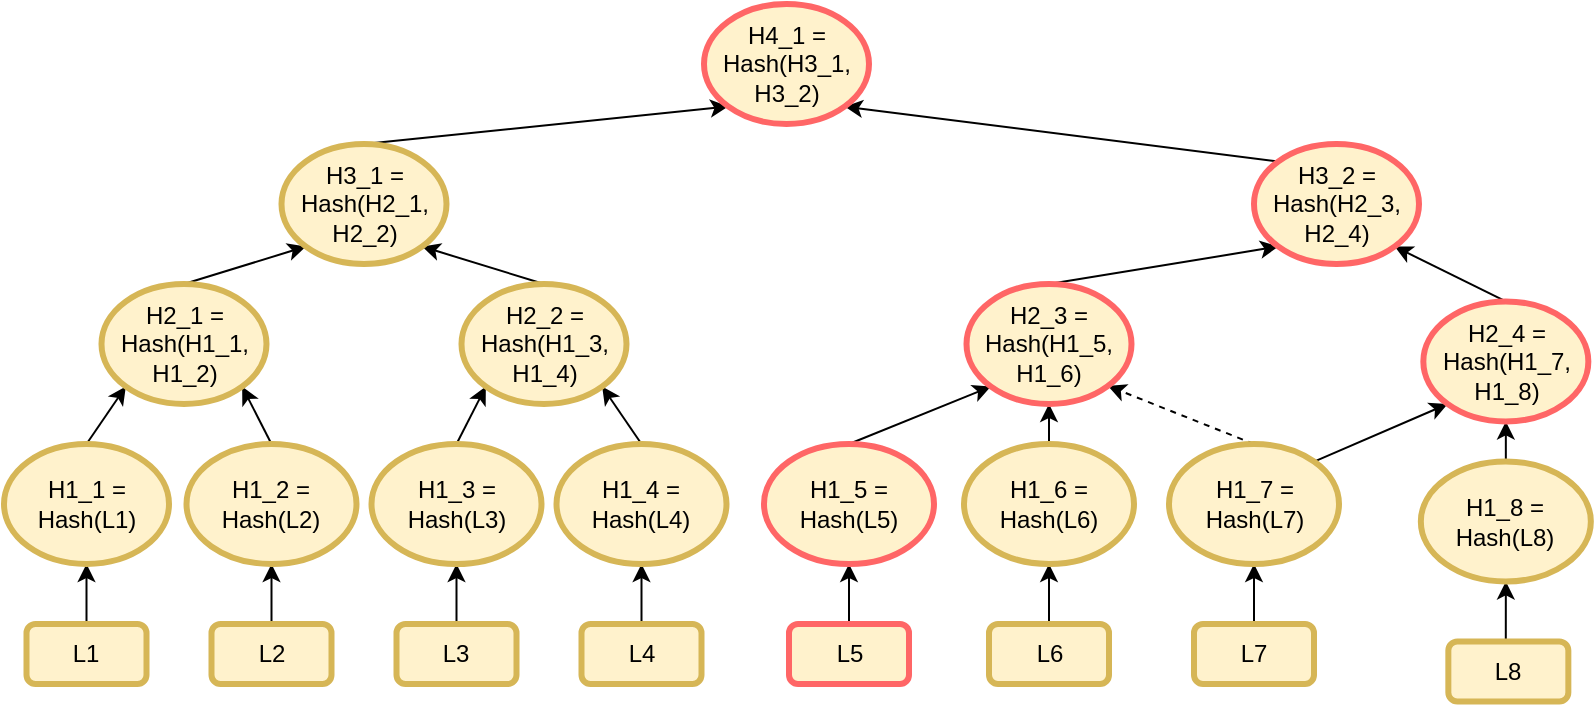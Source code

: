 <mxfile version="15.1.4" type="github" pages="3">
  <diagram id="k1nF03zysGhd_CwNFc21" name="Create">
    <mxGraphModel dx="946" dy="645" grid="1" gridSize="10" guides="1" tooltips="1" connect="1" arrows="1" fold="1" page="1" pageScale="1" pageWidth="827" pageHeight="1169" math="0" shadow="0">
      <root>
        <mxCell id="0" />
        <mxCell id="1" parent="0" />
        <mxCell id="WyS34W7af3J4gwOdOwOQ-30" style="edgeStyle=orthogonalEdgeStyle;rounded=0;orthogonalLoop=1;jettySize=auto;html=1;exitX=0.5;exitY=0;exitDx=0;exitDy=0;entryX=0.5;entryY=1;entryDx=0;entryDy=0;" parent="1" source="WyS34W7af3J4gwOdOwOQ-3" target="WyS34W7af3J4gwOdOwOQ-20" edge="1">
          <mxGeometry relative="1" as="geometry" />
        </mxCell>
        <mxCell id="WyS34W7af3J4gwOdOwOQ-3" value="L1" style="rounded=1;whiteSpace=wrap;html=1;fillColor=#fff2cc;strokeColor=#d6b656;strokeWidth=3;" parent="1" vertex="1">
          <mxGeometry x="28.25" y="370" width="60" height="30" as="geometry" />
        </mxCell>
        <mxCell id="WyS34W7af3J4gwOdOwOQ-31" style="edgeStyle=orthogonalEdgeStyle;rounded=0;orthogonalLoop=1;jettySize=auto;html=1;exitX=0.5;exitY=0;exitDx=0;exitDy=0;entryX=0.5;entryY=1;entryDx=0;entryDy=0;" parent="1" source="WyS34W7af3J4gwOdOwOQ-4" target="WyS34W7af3J4gwOdOwOQ-21" edge="1">
          <mxGeometry relative="1" as="geometry" />
        </mxCell>
        <mxCell id="WyS34W7af3J4gwOdOwOQ-4" value="L2" style="rounded=1;whiteSpace=wrap;html=1;fillColor=#fff2cc;strokeColor=#d6b656;strokeWidth=3;" parent="1" vertex="1">
          <mxGeometry x="120.75" y="370" width="60" height="30" as="geometry" />
        </mxCell>
        <mxCell id="WyS34W7af3J4gwOdOwOQ-32" style="edgeStyle=orthogonalEdgeStyle;rounded=0;orthogonalLoop=1;jettySize=auto;html=1;exitX=0.5;exitY=0;exitDx=0;exitDy=0;entryX=0.5;entryY=1;entryDx=0;entryDy=0;" parent="1" source="WyS34W7af3J4gwOdOwOQ-5" target="WyS34W7af3J4gwOdOwOQ-22" edge="1">
          <mxGeometry relative="1" as="geometry" />
        </mxCell>
        <mxCell id="WyS34W7af3J4gwOdOwOQ-5" value="L3" style="rounded=1;whiteSpace=wrap;html=1;fillColor=#fff2cc;strokeColor=#d6b656;strokeWidth=3;" parent="1" vertex="1">
          <mxGeometry x="213.25" y="370" width="60" height="30" as="geometry" />
        </mxCell>
        <mxCell id="WyS34W7af3J4gwOdOwOQ-33" style="edgeStyle=orthogonalEdgeStyle;rounded=0;orthogonalLoop=1;jettySize=auto;html=1;exitX=0.5;exitY=0;exitDx=0;exitDy=0;entryX=0.5;entryY=1;entryDx=0;entryDy=0;" parent="1" source="WyS34W7af3J4gwOdOwOQ-6" target="WyS34W7af3J4gwOdOwOQ-23" edge="1">
          <mxGeometry relative="1" as="geometry" />
        </mxCell>
        <mxCell id="WyS34W7af3J4gwOdOwOQ-6" value="L4" style="rounded=1;whiteSpace=wrap;html=1;fillColor=#fff2cc;strokeColor=#d6b656;strokeWidth=3;" parent="1" vertex="1">
          <mxGeometry x="305.75" y="370" width="60" height="30" as="geometry" />
        </mxCell>
        <mxCell id="WyS34W7af3J4gwOdOwOQ-34" style="edgeStyle=orthogonalEdgeStyle;rounded=0;orthogonalLoop=1;jettySize=auto;html=1;exitX=0.5;exitY=0;exitDx=0;exitDy=0;entryX=0.5;entryY=1;entryDx=0;entryDy=0;" parent="1" source="WyS34W7af3J4gwOdOwOQ-7" target="WyS34W7af3J4gwOdOwOQ-24" edge="1">
          <mxGeometry relative="1" as="geometry" />
        </mxCell>
        <mxCell id="WyS34W7af3J4gwOdOwOQ-7" value="L5" style="rounded=1;whiteSpace=wrap;html=1;fillColor=#fff2cc;strokeWidth=3;strokeColor=#FF6666;" parent="1" vertex="1">
          <mxGeometry x="409.5" y="370" width="60" height="30" as="geometry" />
        </mxCell>
        <mxCell id="WyS34W7af3J4gwOdOwOQ-35" style="edgeStyle=orthogonalEdgeStyle;rounded=0;orthogonalLoop=1;jettySize=auto;html=1;exitX=0.5;exitY=0;exitDx=0;exitDy=0;entryX=0.5;entryY=1;entryDx=0;entryDy=0;" parent="1" source="WyS34W7af3J4gwOdOwOQ-8" target="WyS34W7af3J4gwOdOwOQ-25" edge="1">
          <mxGeometry relative="1" as="geometry" />
        </mxCell>
        <mxCell id="WyS34W7af3J4gwOdOwOQ-8" value="L6" style="rounded=1;whiteSpace=wrap;html=1;fillColor=#fff2cc;strokeColor=#d6b656;strokeWidth=3;" parent="1" vertex="1">
          <mxGeometry x="509.5" y="370" width="60" height="30" as="geometry" />
        </mxCell>
        <mxCell id="WyS34W7af3J4gwOdOwOQ-36" style="edgeStyle=orthogonalEdgeStyle;rounded=0;orthogonalLoop=1;jettySize=auto;html=1;exitX=0.5;exitY=0;exitDx=0;exitDy=0;entryX=0.5;entryY=1;entryDx=0;entryDy=0;" parent="1" source="WyS34W7af3J4gwOdOwOQ-9" target="WyS34W7af3J4gwOdOwOQ-26" edge="1">
          <mxGeometry relative="1" as="geometry" />
        </mxCell>
        <mxCell id="WyS34W7af3J4gwOdOwOQ-9" value="L7" style="rounded=1;whiteSpace=wrap;html=1;fillColor=#fff2cc;strokeColor=#d6b656;strokeWidth=3;" parent="1" vertex="1">
          <mxGeometry x="612" y="370" width="60" height="30" as="geometry" />
        </mxCell>
        <mxCell id="WyS34W7af3J4gwOdOwOQ-37" style="edgeStyle=orthogonalEdgeStyle;rounded=0;orthogonalLoop=1;jettySize=auto;html=1;exitX=0.5;exitY=0;exitDx=0;exitDy=0;entryX=0.5;entryY=1;entryDx=0;entryDy=0;" parent="1" source="WyS34W7af3J4gwOdOwOQ-10" target="WyS34W7af3J4gwOdOwOQ-27" edge="1">
          <mxGeometry relative="1" as="geometry" />
        </mxCell>
        <mxCell id="WyS34W7af3J4gwOdOwOQ-10" value="L8" style="rounded=1;whiteSpace=wrap;html=1;fillColor=#fff2cc;strokeColor=#d6b656;strokeWidth=3;" parent="1" vertex="1">
          <mxGeometry x="739.17" y="378.72" width="60" height="30" as="geometry" />
        </mxCell>
        <mxCell id="WyS34W7af3J4gwOdOwOQ-42" style="rounded=0;orthogonalLoop=1;jettySize=auto;html=1;exitX=0.5;exitY=0;exitDx=0;exitDy=0;entryX=0;entryY=1;entryDx=0;entryDy=0;" parent="1" source="WyS34W7af3J4gwOdOwOQ-20" target="WyS34W7af3J4gwOdOwOQ-38" edge="1">
          <mxGeometry relative="1" as="geometry" />
        </mxCell>
        <mxCell id="WyS34W7af3J4gwOdOwOQ-20" value="&lt;font style=&quot;font-size: 12px&quot;&gt;H1_1 =&lt;br&gt;Hash(L1)&lt;/font&gt;" style="ellipse;whiteSpace=wrap;html=1;strokeColor=#d6b656;strokeWidth=3;fillColor=#fff2cc;" parent="1" vertex="1">
          <mxGeometry x="17" y="280" width="82.5" height="60" as="geometry" />
        </mxCell>
        <mxCell id="WyS34W7af3J4gwOdOwOQ-43" style="edgeStyle=none;rounded=0;orthogonalLoop=1;jettySize=auto;html=1;exitX=0.5;exitY=0;exitDx=0;exitDy=0;entryX=1;entryY=1;entryDx=0;entryDy=0;" parent="1" source="WyS34W7af3J4gwOdOwOQ-21" target="WyS34W7af3J4gwOdOwOQ-38" edge="1">
          <mxGeometry relative="1" as="geometry" />
        </mxCell>
        <mxCell id="WyS34W7af3J4gwOdOwOQ-21" value="&lt;font style=&quot;font-size: 12px&quot;&gt;H1_2 =&lt;br&gt;Hash(L2)&lt;/font&gt;" style="ellipse;whiteSpace=wrap;html=1;strokeColor=#d6b656;strokeWidth=3;fillColor=#fff2cc;" parent="1" vertex="1">
          <mxGeometry x="108.25" y="280" width="85" height="60" as="geometry" />
        </mxCell>
        <mxCell id="WyS34W7af3J4gwOdOwOQ-44" style="edgeStyle=none;rounded=0;orthogonalLoop=1;jettySize=auto;html=1;exitX=0.5;exitY=0;exitDx=0;exitDy=0;entryX=0;entryY=1;entryDx=0;entryDy=0;" parent="1" source="WyS34W7af3J4gwOdOwOQ-22" target="WyS34W7af3J4gwOdOwOQ-39" edge="1">
          <mxGeometry relative="1" as="geometry" />
        </mxCell>
        <mxCell id="WyS34W7af3J4gwOdOwOQ-22" value="&lt;font style=&quot;font-size: 12px&quot;&gt;H1_3 =&lt;br&gt;Hash(L3)&lt;/font&gt;" style="ellipse;whiteSpace=wrap;html=1;strokeColor=#d6b656;strokeWidth=3;fillColor=#fff2cc;" parent="1" vertex="1">
          <mxGeometry x="200.75" y="280" width="85" height="60" as="geometry" />
        </mxCell>
        <mxCell id="WyS34W7af3J4gwOdOwOQ-45" style="edgeStyle=none;rounded=0;orthogonalLoop=1;jettySize=auto;html=1;exitX=0.5;exitY=0;exitDx=0;exitDy=0;entryX=1;entryY=1;entryDx=0;entryDy=0;" parent="1" source="WyS34W7af3J4gwOdOwOQ-23" target="WyS34W7af3J4gwOdOwOQ-39" edge="1">
          <mxGeometry relative="1" as="geometry" />
        </mxCell>
        <mxCell id="WyS34W7af3J4gwOdOwOQ-23" value="&lt;font style=&quot;font-size: 12px&quot;&gt;H1_4 =&lt;br&gt;Hash(L4)&lt;/font&gt;" style="ellipse;whiteSpace=wrap;html=1;strokeColor=#d6b656;strokeWidth=3;fillColor=#fff2cc;" parent="1" vertex="1">
          <mxGeometry x="293.25" y="280" width="85" height="60" as="geometry" />
        </mxCell>
        <mxCell id="WyS34W7af3J4gwOdOwOQ-61" style="edgeStyle=none;rounded=0;orthogonalLoop=1;jettySize=auto;html=1;exitX=0.5;exitY=0;exitDx=0;exitDy=0;entryX=0;entryY=1;entryDx=0;entryDy=0;" parent="1" source="WyS34W7af3J4gwOdOwOQ-24" target="WyS34W7af3J4gwOdOwOQ-40" edge="1">
          <mxGeometry relative="1" as="geometry" />
        </mxCell>
        <mxCell id="WyS34W7af3J4gwOdOwOQ-24" value="&lt;font style=&quot;font-size: 12px&quot;&gt;H1_5 =&lt;br&gt;Hash(L5)&lt;/font&gt;" style="ellipse;whiteSpace=wrap;html=1;strokeWidth=3;fillColor=#fff2cc;strokeColor=#FF6666;" parent="1" vertex="1">
          <mxGeometry x="397" y="280" width="85" height="60" as="geometry" />
        </mxCell>
        <mxCell id="WyS34W7af3J4gwOdOwOQ-47" style="edgeStyle=none;rounded=0;orthogonalLoop=1;jettySize=auto;html=1;exitX=0.5;exitY=0;exitDx=0;exitDy=0;entryX=0.5;entryY=1;entryDx=0;entryDy=0;" parent="1" source="WyS34W7af3J4gwOdOwOQ-25" target="WyS34W7af3J4gwOdOwOQ-40" edge="1">
          <mxGeometry relative="1" as="geometry" />
        </mxCell>
        <mxCell id="WyS34W7af3J4gwOdOwOQ-25" value="&lt;font style=&quot;font-size: 12px&quot;&gt;H1_6 =&lt;br&gt;Hash(L6)&lt;/font&gt;" style="ellipse;whiteSpace=wrap;html=1;strokeColor=#d6b656;strokeWidth=3;fillColor=#fff2cc;" parent="1" vertex="1">
          <mxGeometry x="497" y="280" width="85" height="60" as="geometry" />
        </mxCell>
        <mxCell id="WyS34W7af3J4gwOdOwOQ-48" style="edgeStyle=none;rounded=0;orthogonalLoop=1;jettySize=auto;html=1;exitX=0.5;exitY=0;exitDx=0;exitDy=0;dashed=1;" parent="1" source="WyS34W7af3J4gwOdOwOQ-26" edge="1">
          <mxGeometry relative="1" as="geometry">
            <mxPoint x="569" y="251" as="targetPoint" />
          </mxGeometry>
        </mxCell>
        <mxCell id="WyS34W7af3J4gwOdOwOQ-62" style="edgeStyle=none;rounded=0;orthogonalLoop=1;jettySize=auto;html=1;exitX=1;exitY=0;exitDx=0;exitDy=0;entryX=0;entryY=1;entryDx=0;entryDy=0;" parent="1" source="WyS34W7af3J4gwOdOwOQ-26" target="WyS34W7af3J4gwOdOwOQ-41" edge="1">
          <mxGeometry relative="1" as="geometry" />
        </mxCell>
        <mxCell id="WyS34W7af3J4gwOdOwOQ-26" value="&lt;font style=&quot;font-size: 12px&quot;&gt;H1_7 =&lt;br&gt;Hash(L7)&lt;/font&gt;" style="ellipse;whiteSpace=wrap;html=1;strokeColor=#d6b656;strokeWidth=3;fillColor=#fff2cc;" parent="1" vertex="1">
          <mxGeometry x="599.5" y="280" width="85" height="60" as="geometry" />
        </mxCell>
        <mxCell id="WyS34W7af3J4gwOdOwOQ-49" style="edgeStyle=none;rounded=0;orthogonalLoop=1;jettySize=auto;html=1;exitX=0.5;exitY=0;exitDx=0;exitDy=0;entryX=0.5;entryY=1;entryDx=0;entryDy=0;" parent="1" source="WyS34W7af3J4gwOdOwOQ-27" target="WyS34W7af3J4gwOdOwOQ-41" edge="1">
          <mxGeometry relative="1" as="geometry" />
        </mxCell>
        <mxCell id="WyS34W7af3J4gwOdOwOQ-27" value="&lt;font style=&quot;font-size: 12px&quot;&gt;H1_8 =&lt;br&gt;Hash(L8)&lt;/font&gt;" style="ellipse;whiteSpace=wrap;html=1;strokeColor=#d6b656;strokeWidth=3;fillColor=#fff2cc;" parent="1" vertex="1">
          <mxGeometry x="725.42" y="288.72" width="85" height="60" as="geometry" />
        </mxCell>
        <mxCell id="WyS34W7af3J4gwOdOwOQ-52" style="edgeStyle=none;rounded=0;orthogonalLoop=1;jettySize=auto;html=1;exitX=0.5;exitY=0;exitDx=0;exitDy=0;entryX=0;entryY=1;entryDx=0;entryDy=0;" parent="1" source="WyS34W7af3J4gwOdOwOQ-38" target="WyS34W7af3J4gwOdOwOQ-50" edge="1">
          <mxGeometry relative="1" as="geometry" />
        </mxCell>
        <mxCell id="WyS34W7af3J4gwOdOwOQ-38" value="&lt;font style=&quot;font-size: 12px&quot;&gt;H2_1 =&lt;br&gt;Hash(H1_1, H1_2)&lt;/font&gt;" style="ellipse;whiteSpace=wrap;html=1;strokeColor=#d6b656;strokeWidth=3;fillColor=#fff2cc;" parent="1" vertex="1">
          <mxGeometry x="65.75" y="200" width="82.5" height="60" as="geometry" />
        </mxCell>
        <mxCell id="WyS34W7af3J4gwOdOwOQ-53" style="edgeStyle=none;rounded=0;orthogonalLoop=1;jettySize=auto;html=1;exitX=0.5;exitY=0;exitDx=0;exitDy=0;entryX=1;entryY=1;entryDx=0;entryDy=0;" parent="1" source="WyS34W7af3J4gwOdOwOQ-39" target="WyS34W7af3J4gwOdOwOQ-50" edge="1">
          <mxGeometry relative="1" as="geometry" />
        </mxCell>
        <mxCell id="WyS34W7af3J4gwOdOwOQ-39" value="&lt;font style=&quot;font-size: 12px&quot;&gt;H2_2 =&lt;br&gt;Hash(H1_3, H1_4)&lt;/font&gt;" style="ellipse;whiteSpace=wrap;html=1;strokeColor=#d6b656;strokeWidth=3;fillColor=#fff2cc;" parent="1" vertex="1">
          <mxGeometry x="245.75" y="200" width="82.5" height="60" as="geometry" />
        </mxCell>
        <mxCell id="WyS34W7af3J4gwOdOwOQ-54" style="edgeStyle=none;rounded=0;orthogonalLoop=1;jettySize=auto;html=1;exitX=0.5;exitY=0;exitDx=0;exitDy=0;entryX=0;entryY=1;entryDx=0;entryDy=0;" parent="1" source="WyS34W7af3J4gwOdOwOQ-40" target="WyS34W7af3J4gwOdOwOQ-51" edge="1">
          <mxGeometry relative="1" as="geometry" />
        </mxCell>
        <mxCell id="WyS34W7af3J4gwOdOwOQ-40" value="&lt;font style=&quot;font-size: 12px&quot;&gt;H2_3 =&lt;br&gt;Hash(H1_5, H1_6)&lt;/font&gt;" style="ellipse;whiteSpace=wrap;html=1;strokeWidth=3;fillColor=#fff2cc;strokeColor=#FF6666;" parent="1" vertex="1">
          <mxGeometry x="498.25" y="200" width="82.5" height="60" as="geometry" />
        </mxCell>
        <mxCell id="WyS34W7af3J4gwOdOwOQ-55" style="edgeStyle=none;rounded=0;orthogonalLoop=1;jettySize=auto;html=1;exitX=0.5;exitY=0;exitDx=0;exitDy=0;entryX=1;entryY=1;entryDx=0;entryDy=0;" parent="1" source="WyS34W7af3J4gwOdOwOQ-41" target="WyS34W7af3J4gwOdOwOQ-51" edge="1">
          <mxGeometry relative="1" as="geometry">
            <mxPoint x="697" y="190" as="targetPoint" />
          </mxGeometry>
        </mxCell>
        <mxCell id="WyS34W7af3J4gwOdOwOQ-41" value="&lt;font style=&quot;font-size: 12px&quot;&gt;H2_4 =&lt;br&gt;Hash(H1_7, H1_8)&lt;/font&gt;" style="ellipse;whiteSpace=wrap;html=1;strokeWidth=3;fillColor=#fff2cc;strokeColor=#FF6666;" parent="1" vertex="1">
          <mxGeometry x="726.67" y="208.72" width="82.5" height="60" as="geometry" />
        </mxCell>
        <mxCell id="WyS34W7af3J4gwOdOwOQ-57" style="edgeStyle=none;rounded=0;orthogonalLoop=1;jettySize=auto;html=1;exitX=0.5;exitY=0;exitDx=0;exitDy=0;entryX=0;entryY=1;entryDx=0;entryDy=0;" parent="1" source="WyS34W7af3J4gwOdOwOQ-50" target="WyS34W7af3J4gwOdOwOQ-56" edge="1">
          <mxGeometry relative="1" as="geometry" />
        </mxCell>
        <mxCell id="WyS34W7af3J4gwOdOwOQ-50" value="&lt;font style=&quot;font-size: 12px&quot;&gt;H3_1 =&lt;br&gt;Hash(H2_1, H2_2)&lt;/font&gt;" style="ellipse;whiteSpace=wrap;html=1;strokeColor=#d6b656;strokeWidth=3;fillColor=#fff2cc;" parent="1" vertex="1">
          <mxGeometry x="155.75" y="130" width="82.5" height="60" as="geometry" />
        </mxCell>
        <mxCell id="WyS34W7af3J4gwOdOwOQ-58" style="edgeStyle=none;rounded=0;orthogonalLoop=1;jettySize=auto;html=1;exitX=0;exitY=0;exitDx=0;exitDy=0;entryX=1;entryY=1;entryDx=0;entryDy=0;" parent="1" source="WyS34W7af3J4gwOdOwOQ-51" target="WyS34W7af3J4gwOdOwOQ-56" edge="1">
          <mxGeometry relative="1" as="geometry" />
        </mxCell>
        <mxCell id="WyS34W7af3J4gwOdOwOQ-51" value="&lt;font style=&quot;font-size: 12px&quot;&gt;H3_2 =&lt;br&gt;Hash(H2_3, H2_4)&lt;/font&gt;" style="ellipse;whiteSpace=wrap;html=1;strokeWidth=3;fillColor=#fff2cc;strokeColor=#FF6666;" parent="1" vertex="1">
          <mxGeometry x="642" y="130" width="82.5" height="60" as="geometry" />
        </mxCell>
        <mxCell id="WyS34W7af3J4gwOdOwOQ-56" value="&lt;font style=&quot;font-size: 12px&quot;&gt;H4_1 =&lt;br&gt;Hash(H3_1, H3_2)&lt;/font&gt;" style="ellipse;whiteSpace=wrap;html=1;strokeWidth=3;fillColor=#fff2cc;strokeColor=#FF6666;" parent="1" vertex="1">
          <mxGeometry x="367" y="60" width="82.5" height="60" as="geometry" />
        </mxCell>
      </root>
    </mxGraphModel>
  </diagram>
  <diagram id="EKVOqdvxPNdU1rzFcuh7" name="Update">
    <mxGraphModel dx="946" dy="645" grid="1" gridSize="10" guides="1" tooltips="1" connect="1" arrows="1" fold="1" page="1" pageScale="1" pageWidth="827" pageHeight="1169" math="0" shadow="0">
      <root>
        <mxCell id="Wb4yIE2d1NivTpbuQsiC-0" />
        <mxCell id="Wb4yIE2d1NivTpbuQsiC-1" parent="Wb4yIE2d1NivTpbuQsiC-0" />
        <mxCell id="U0yheI_mIUvBaA4ScWsQ-0" style="edgeStyle=orthogonalEdgeStyle;rounded=0;orthogonalLoop=1;jettySize=auto;html=1;exitX=0.5;exitY=0;exitDx=0;exitDy=0;entryX=0.5;entryY=1;entryDx=0;entryDy=0;" edge="1" parent="Wb4yIE2d1NivTpbuQsiC-1" source="U0yheI_mIUvBaA4ScWsQ-1" target="U0yheI_mIUvBaA4ScWsQ-17">
          <mxGeometry relative="1" as="geometry" />
        </mxCell>
        <mxCell id="U0yheI_mIUvBaA4ScWsQ-1" value="L1" style="rounded=1;whiteSpace=wrap;html=1;fillColor=#fff2cc;strokeColor=#d6b656;strokeWidth=3;" vertex="1" parent="Wb4yIE2d1NivTpbuQsiC-1">
          <mxGeometry x="28.25" y="370" width="60" height="30" as="geometry" />
        </mxCell>
        <mxCell id="U0yheI_mIUvBaA4ScWsQ-2" style="edgeStyle=orthogonalEdgeStyle;rounded=0;orthogonalLoop=1;jettySize=auto;html=1;exitX=0.5;exitY=0;exitDx=0;exitDy=0;entryX=0.5;entryY=1;entryDx=0;entryDy=0;" edge="1" parent="Wb4yIE2d1NivTpbuQsiC-1" source="U0yheI_mIUvBaA4ScWsQ-3" target="U0yheI_mIUvBaA4ScWsQ-19">
          <mxGeometry relative="1" as="geometry" />
        </mxCell>
        <mxCell id="U0yheI_mIUvBaA4ScWsQ-3" value="L2" style="rounded=1;whiteSpace=wrap;html=1;fillColor=#fff2cc;strokeColor=#d6b656;strokeWidth=3;" vertex="1" parent="Wb4yIE2d1NivTpbuQsiC-1">
          <mxGeometry x="120.75" y="370" width="60" height="30" as="geometry" />
        </mxCell>
        <mxCell id="U0yheI_mIUvBaA4ScWsQ-4" style="edgeStyle=orthogonalEdgeStyle;rounded=0;orthogonalLoop=1;jettySize=auto;html=1;exitX=0.5;exitY=0;exitDx=0;exitDy=0;entryX=0.5;entryY=1;entryDx=0;entryDy=0;" edge="1" parent="Wb4yIE2d1NivTpbuQsiC-1" source="U0yheI_mIUvBaA4ScWsQ-5" target="U0yheI_mIUvBaA4ScWsQ-21">
          <mxGeometry relative="1" as="geometry" />
        </mxCell>
        <mxCell id="U0yheI_mIUvBaA4ScWsQ-5" value="L3" style="rounded=1;whiteSpace=wrap;html=1;fillColor=#fff2cc;strokeColor=#d6b656;strokeWidth=3;" vertex="1" parent="Wb4yIE2d1NivTpbuQsiC-1">
          <mxGeometry x="213.25" y="370" width="60" height="30" as="geometry" />
        </mxCell>
        <mxCell id="U0yheI_mIUvBaA4ScWsQ-6" style="edgeStyle=orthogonalEdgeStyle;rounded=0;orthogonalLoop=1;jettySize=auto;html=1;exitX=0.5;exitY=0;exitDx=0;exitDy=0;entryX=0.5;entryY=1;entryDx=0;entryDy=0;" edge="1" parent="Wb4yIE2d1NivTpbuQsiC-1" source="U0yheI_mIUvBaA4ScWsQ-7" target="U0yheI_mIUvBaA4ScWsQ-23">
          <mxGeometry relative="1" as="geometry" />
        </mxCell>
        <mxCell id="U0yheI_mIUvBaA4ScWsQ-7" value="L4" style="rounded=1;whiteSpace=wrap;html=1;fillColor=#fff2cc;strokeColor=#d6b656;strokeWidth=3;" vertex="1" parent="Wb4yIE2d1NivTpbuQsiC-1">
          <mxGeometry x="305.75" y="370" width="60" height="30" as="geometry" />
        </mxCell>
        <mxCell id="U0yheI_mIUvBaA4ScWsQ-8" style="edgeStyle=orthogonalEdgeStyle;rounded=0;orthogonalLoop=1;jettySize=auto;html=1;exitX=0.5;exitY=0;exitDx=0;exitDy=0;entryX=0.5;entryY=1;entryDx=0;entryDy=0;" edge="1" parent="Wb4yIE2d1NivTpbuQsiC-1" source="U0yheI_mIUvBaA4ScWsQ-9" target="U0yheI_mIUvBaA4ScWsQ-25">
          <mxGeometry relative="1" as="geometry" />
        </mxCell>
        <mxCell id="U0yheI_mIUvBaA4ScWsQ-9" value="L5" style="rounded=1;whiteSpace=wrap;html=1;fillColor=#fff2cc;strokeWidth=3;strokeColor=#FF6666;" vertex="1" parent="Wb4yIE2d1NivTpbuQsiC-1">
          <mxGeometry x="409.5" y="370" width="60" height="30" as="geometry" />
        </mxCell>
        <mxCell id="U0yheI_mIUvBaA4ScWsQ-10" style="edgeStyle=orthogonalEdgeStyle;rounded=0;orthogonalLoop=1;jettySize=auto;html=1;exitX=0.5;exitY=0;exitDx=0;exitDy=0;entryX=0.5;entryY=1;entryDx=0;entryDy=0;" edge="1" parent="Wb4yIE2d1NivTpbuQsiC-1" source="U0yheI_mIUvBaA4ScWsQ-11" target="U0yheI_mIUvBaA4ScWsQ-27">
          <mxGeometry relative="1" as="geometry" />
        </mxCell>
        <mxCell id="U0yheI_mIUvBaA4ScWsQ-11" value="L6" style="rounded=1;whiteSpace=wrap;html=1;fillColor=#fff2cc;strokeColor=#d6b656;strokeWidth=3;" vertex="1" parent="Wb4yIE2d1NivTpbuQsiC-1">
          <mxGeometry x="509.5" y="370" width="60" height="30" as="geometry" />
        </mxCell>
        <mxCell id="U0yheI_mIUvBaA4ScWsQ-12" style="edgeStyle=orthogonalEdgeStyle;rounded=0;orthogonalLoop=1;jettySize=auto;html=1;exitX=0.5;exitY=0;exitDx=0;exitDy=0;entryX=0.5;entryY=1;entryDx=0;entryDy=0;" edge="1" parent="Wb4yIE2d1NivTpbuQsiC-1" source="U0yheI_mIUvBaA4ScWsQ-13" target="U0yheI_mIUvBaA4ScWsQ-30">
          <mxGeometry relative="1" as="geometry" />
        </mxCell>
        <mxCell id="U0yheI_mIUvBaA4ScWsQ-13" value="L7" style="rounded=1;whiteSpace=wrap;html=1;fillColor=#fff2cc;strokeColor=#d6b656;strokeWidth=3;" vertex="1" parent="Wb4yIE2d1NivTpbuQsiC-1">
          <mxGeometry x="612" y="370" width="60" height="30" as="geometry" />
        </mxCell>
        <mxCell id="U0yheI_mIUvBaA4ScWsQ-14" style="edgeStyle=orthogonalEdgeStyle;rounded=0;orthogonalLoop=1;jettySize=auto;html=1;exitX=0.5;exitY=0;exitDx=0;exitDy=0;entryX=0.5;entryY=1;entryDx=0;entryDy=0;" edge="1" parent="Wb4yIE2d1NivTpbuQsiC-1" source="U0yheI_mIUvBaA4ScWsQ-15" target="U0yheI_mIUvBaA4ScWsQ-32">
          <mxGeometry relative="1" as="geometry" />
        </mxCell>
        <mxCell id="U0yheI_mIUvBaA4ScWsQ-15" value="L8" style="rounded=1;whiteSpace=wrap;html=1;fillColor=#fff2cc;strokeColor=#d6b656;strokeWidth=3;" vertex="1" parent="Wb4yIE2d1NivTpbuQsiC-1">
          <mxGeometry x="712" y="370" width="60" height="30" as="geometry" />
        </mxCell>
        <mxCell id="U0yheI_mIUvBaA4ScWsQ-16" style="rounded=0;orthogonalLoop=1;jettySize=auto;html=1;exitX=0.5;exitY=0;exitDx=0;exitDy=0;entryX=0;entryY=1;entryDx=0;entryDy=0;" edge="1" parent="Wb4yIE2d1NivTpbuQsiC-1" source="U0yheI_mIUvBaA4ScWsQ-17" target="U0yheI_mIUvBaA4ScWsQ-34">
          <mxGeometry relative="1" as="geometry" />
        </mxCell>
        <mxCell id="U0yheI_mIUvBaA4ScWsQ-17" value="&lt;font style=&quot;font-size: 12px&quot;&gt;H1_1 =&lt;br&gt;Hash(L1)&lt;/font&gt;" style="ellipse;whiteSpace=wrap;html=1;strokeColor=#d6b656;strokeWidth=3;fillColor=#fff2cc;" vertex="1" parent="Wb4yIE2d1NivTpbuQsiC-1">
          <mxGeometry x="17" y="280" width="82.5" height="60" as="geometry" />
        </mxCell>
        <mxCell id="U0yheI_mIUvBaA4ScWsQ-18" style="edgeStyle=none;rounded=0;orthogonalLoop=1;jettySize=auto;html=1;exitX=0.5;exitY=0;exitDx=0;exitDy=0;entryX=1;entryY=1;entryDx=0;entryDy=0;" edge="1" parent="Wb4yIE2d1NivTpbuQsiC-1" source="U0yheI_mIUvBaA4ScWsQ-19" target="U0yheI_mIUvBaA4ScWsQ-34">
          <mxGeometry relative="1" as="geometry" />
        </mxCell>
        <mxCell id="U0yheI_mIUvBaA4ScWsQ-19" value="&lt;font style=&quot;font-size: 12px&quot;&gt;H1_2 =&lt;br&gt;Hash(L2)&lt;/font&gt;" style="ellipse;whiteSpace=wrap;html=1;strokeColor=#d6b656;strokeWidth=3;fillColor=#fff2cc;" vertex="1" parent="Wb4yIE2d1NivTpbuQsiC-1">
          <mxGeometry x="108.25" y="280" width="85" height="60" as="geometry" />
        </mxCell>
        <mxCell id="U0yheI_mIUvBaA4ScWsQ-20" style="edgeStyle=none;rounded=0;orthogonalLoop=1;jettySize=auto;html=1;exitX=0.5;exitY=0;exitDx=0;exitDy=0;entryX=0;entryY=1;entryDx=0;entryDy=0;" edge="1" parent="Wb4yIE2d1NivTpbuQsiC-1" source="U0yheI_mIUvBaA4ScWsQ-21" target="U0yheI_mIUvBaA4ScWsQ-36">
          <mxGeometry relative="1" as="geometry" />
        </mxCell>
        <mxCell id="U0yheI_mIUvBaA4ScWsQ-21" value="&lt;font style=&quot;font-size: 12px&quot;&gt;H1_3 =&lt;br&gt;Hash(L3)&lt;/font&gt;" style="ellipse;whiteSpace=wrap;html=1;strokeColor=#d6b656;strokeWidth=3;fillColor=#fff2cc;" vertex="1" parent="Wb4yIE2d1NivTpbuQsiC-1">
          <mxGeometry x="200.75" y="280" width="85" height="60" as="geometry" />
        </mxCell>
        <mxCell id="U0yheI_mIUvBaA4ScWsQ-22" style="edgeStyle=none;rounded=0;orthogonalLoop=1;jettySize=auto;html=1;exitX=0.5;exitY=0;exitDx=0;exitDy=0;entryX=1;entryY=1;entryDx=0;entryDy=0;" edge="1" parent="Wb4yIE2d1NivTpbuQsiC-1" source="U0yheI_mIUvBaA4ScWsQ-23" target="U0yheI_mIUvBaA4ScWsQ-36">
          <mxGeometry relative="1" as="geometry" />
        </mxCell>
        <mxCell id="U0yheI_mIUvBaA4ScWsQ-23" value="&lt;font style=&quot;font-size: 12px&quot;&gt;H1_4 =&lt;br&gt;Hash(L4)&lt;/font&gt;" style="ellipse;whiteSpace=wrap;html=1;strokeColor=#d6b656;strokeWidth=3;fillColor=#fff2cc;" vertex="1" parent="Wb4yIE2d1NivTpbuQsiC-1">
          <mxGeometry x="293.25" y="280" width="85" height="60" as="geometry" />
        </mxCell>
        <mxCell id="U0yheI_mIUvBaA4ScWsQ-24" style="edgeStyle=none;rounded=0;orthogonalLoop=1;jettySize=auto;html=1;exitX=0.5;exitY=0;exitDx=0;exitDy=0;entryX=0;entryY=1;entryDx=0;entryDy=0;" edge="1" parent="Wb4yIE2d1NivTpbuQsiC-1" source="U0yheI_mIUvBaA4ScWsQ-25" target="U0yheI_mIUvBaA4ScWsQ-38">
          <mxGeometry relative="1" as="geometry" />
        </mxCell>
        <mxCell id="U0yheI_mIUvBaA4ScWsQ-25" value="&lt;font style=&quot;font-size: 12px&quot;&gt;H1_5 =&lt;br&gt;Hash(L5)&lt;/font&gt;" style="ellipse;whiteSpace=wrap;html=1;strokeWidth=3;fillColor=#fff2cc;strokeColor=#FF6666;" vertex="1" parent="Wb4yIE2d1NivTpbuQsiC-1">
          <mxGeometry x="397" y="280" width="85" height="60" as="geometry" />
        </mxCell>
        <mxCell id="U0yheI_mIUvBaA4ScWsQ-26" style="edgeStyle=none;rounded=0;orthogonalLoop=1;jettySize=auto;html=1;exitX=0.5;exitY=0;exitDx=0;exitDy=0;entryX=1;entryY=1;entryDx=0;entryDy=0;" edge="1" parent="Wb4yIE2d1NivTpbuQsiC-1" source="U0yheI_mIUvBaA4ScWsQ-27" target="U0yheI_mIUvBaA4ScWsQ-38">
          <mxGeometry relative="1" as="geometry" />
        </mxCell>
        <mxCell id="U0yheI_mIUvBaA4ScWsQ-27" value="&lt;font style=&quot;font-size: 12px&quot;&gt;H1_6 =&lt;br&gt;Hash(L6)&lt;/font&gt;" style="ellipse;whiteSpace=wrap;html=1;strokeColor=#d6b656;strokeWidth=3;fillColor=#fff2cc;" vertex="1" parent="Wb4yIE2d1NivTpbuQsiC-1">
          <mxGeometry x="497" y="280" width="85" height="60" as="geometry" />
        </mxCell>
        <mxCell id="U0yheI_mIUvBaA4ScWsQ-29" style="edgeStyle=none;rounded=0;orthogonalLoop=1;jettySize=auto;html=1;entryX=0;entryY=1;entryDx=0;entryDy=0;" edge="1" parent="Wb4yIE2d1NivTpbuQsiC-1" target="U0yheI_mIUvBaA4ScWsQ-40">
          <mxGeometry relative="1" as="geometry">
            <mxPoint x="642" y="280" as="sourcePoint" />
          </mxGeometry>
        </mxCell>
        <mxCell id="U0yheI_mIUvBaA4ScWsQ-30" value="&lt;font style=&quot;font-size: 12px&quot;&gt;H1_7 =&lt;br&gt;Hash(L7)&lt;/font&gt;" style="ellipse;whiteSpace=wrap;html=1;strokeColor=#d6b656;strokeWidth=3;fillColor=#fff2cc;" vertex="1" parent="Wb4yIE2d1NivTpbuQsiC-1">
          <mxGeometry x="599.5" y="280" width="85" height="60" as="geometry" />
        </mxCell>
        <mxCell id="U0yheI_mIUvBaA4ScWsQ-31" style="edgeStyle=none;rounded=0;orthogonalLoop=1;jettySize=auto;html=1;exitX=0.5;exitY=0;exitDx=0;exitDy=0;entryX=1;entryY=1;entryDx=0;entryDy=0;" edge="1" parent="Wb4yIE2d1NivTpbuQsiC-1" source="U0yheI_mIUvBaA4ScWsQ-32" target="U0yheI_mIUvBaA4ScWsQ-40">
          <mxGeometry relative="1" as="geometry" />
        </mxCell>
        <mxCell id="U0yheI_mIUvBaA4ScWsQ-32" value="&lt;font style=&quot;font-size: 12px&quot;&gt;H1_8 =&lt;br&gt;Hash(L8)&lt;/font&gt;" style="ellipse;whiteSpace=wrap;html=1;strokeColor=#d6b656;strokeWidth=3;fillColor=#fff2cc;" vertex="1" parent="Wb4yIE2d1NivTpbuQsiC-1">
          <mxGeometry x="699.5" y="280" width="85" height="60" as="geometry" />
        </mxCell>
        <mxCell id="U0yheI_mIUvBaA4ScWsQ-33" style="edgeStyle=none;rounded=0;orthogonalLoop=1;jettySize=auto;html=1;exitX=0.5;exitY=0;exitDx=0;exitDy=0;entryX=0;entryY=1;entryDx=0;entryDy=0;" edge="1" parent="Wb4yIE2d1NivTpbuQsiC-1" source="U0yheI_mIUvBaA4ScWsQ-34" target="U0yheI_mIUvBaA4ScWsQ-42">
          <mxGeometry relative="1" as="geometry" />
        </mxCell>
        <mxCell id="U0yheI_mIUvBaA4ScWsQ-34" value="&lt;font style=&quot;font-size: 12px&quot;&gt;H2_1 =&lt;br&gt;Hash(H1_1, H1_2)&lt;/font&gt;" style="ellipse;whiteSpace=wrap;html=1;strokeColor=#d6b656;strokeWidth=3;fillColor=#fff2cc;" vertex="1" parent="Wb4yIE2d1NivTpbuQsiC-1">
          <mxGeometry x="65.75" y="200" width="82.5" height="60" as="geometry" />
        </mxCell>
        <mxCell id="U0yheI_mIUvBaA4ScWsQ-35" style="edgeStyle=none;rounded=0;orthogonalLoop=1;jettySize=auto;html=1;exitX=0.5;exitY=0;exitDx=0;exitDy=0;entryX=1;entryY=1;entryDx=0;entryDy=0;" edge="1" parent="Wb4yIE2d1NivTpbuQsiC-1" source="U0yheI_mIUvBaA4ScWsQ-36" target="U0yheI_mIUvBaA4ScWsQ-42">
          <mxGeometry relative="1" as="geometry" />
        </mxCell>
        <mxCell id="U0yheI_mIUvBaA4ScWsQ-36" value="&lt;font style=&quot;font-size: 12px&quot;&gt;H2_2 =&lt;br&gt;Hash(H1_3, H1_4)&lt;/font&gt;" style="ellipse;whiteSpace=wrap;html=1;strokeColor=#d6b656;strokeWidth=3;fillColor=#fff2cc;" vertex="1" parent="Wb4yIE2d1NivTpbuQsiC-1">
          <mxGeometry x="245.75" y="200" width="82.5" height="60" as="geometry" />
        </mxCell>
        <mxCell id="U0yheI_mIUvBaA4ScWsQ-37" style="edgeStyle=none;rounded=0;orthogonalLoop=1;jettySize=auto;html=1;exitX=0.5;exitY=0;exitDx=0;exitDy=0;entryX=0;entryY=1;entryDx=0;entryDy=0;" edge="1" parent="Wb4yIE2d1NivTpbuQsiC-1" source="U0yheI_mIUvBaA4ScWsQ-38" target="U0yheI_mIUvBaA4ScWsQ-44">
          <mxGeometry relative="1" as="geometry" />
        </mxCell>
        <mxCell id="U0yheI_mIUvBaA4ScWsQ-38" value="&lt;font style=&quot;font-size: 12px&quot;&gt;H2_3 =&lt;br&gt;Hash(H1_5, H1_6)&lt;/font&gt;" style="ellipse;whiteSpace=wrap;html=1;strokeWidth=3;fillColor=#fff2cc;strokeColor=#FF6666;" vertex="1" parent="Wb4yIE2d1NivTpbuQsiC-1">
          <mxGeometry x="449.5" y="200" width="82.5" height="60" as="geometry" />
        </mxCell>
        <mxCell id="U0yheI_mIUvBaA4ScWsQ-39" style="edgeStyle=none;rounded=0;orthogonalLoop=1;jettySize=auto;html=1;exitX=0.5;exitY=0;exitDx=0;exitDy=0;entryX=1;entryY=1;entryDx=0;entryDy=0;" edge="1" parent="Wb4yIE2d1NivTpbuQsiC-1" source="U0yheI_mIUvBaA4ScWsQ-40" target="U0yheI_mIUvBaA4ScWsQ-44">
          <mxGeometry relative="1" as="geometry">
            <mxPoint x="697" y="190" as="targetPoint" />
          </mxGeometry>
        </mxCell>
        <mxCell id="U0yheI_mIUvBaA4ScWsQ-40" value="&lt;font style=&quot;font-size: 12px&quot;&gt;H2_4 =&lt;br&gt;Hash(H1_7, H1_8)&lt;/font&gt;" style="ellipse;whiteSpace=wrap;html=1;strokeWidth=3;fillColor=#fff2cc;strokeColor=#d6b656;" vertex="1" parent="Wb4yIE2d1NivTpbuQsiC-1">
          <mxGeometry x="650" y="200" width="82.5" height="60" as="geometry" />
        </mxCell>
        <mxCell id="U0yheI_mIUvBaA4ScWsQ-41" style="edgeStyle=none;rounded=0;orthogonalLoop=1;jettySize=auto;html=1;exitX=0.5;exitY=0;exitDx=0;exitDy=0;entryX=0;entryY=1;entryDx=0;entryDy=0;" edge="1" parent="Wb4yIE2d1NivTpbuQsiC-1" source="U0yheI_mIUvBaA4ScWsQ-42" target="U0yheI_mIUvBaA4ScWsQ-45">
          <mxGeometry relative="1" as="geometry" />
        </mxCell>
        <mxCell id="U0yheI_mIUvBaA4ScWsQ-42" value="&lt;font style=&quot;font-size: 12px&quot;&gt;H3_1 =&lt;br&gt;Hash(H2_1, H2_2)&lt;/font&gt;" style="ellipse;whiteSpace=wrap;html=1;strokeColor=#d6b656;strokeWidth=3;fillColor=#fff2cc;" vertex="1" parent="Wb4yIE2d1NivTpbuQsiC-1">
          <mxGeometry x="155.75" y="130" width="82.5" height="60" as="geometry" />
        </mxCell>
        <mxCell id="U0yheI_mIUvBaA4ScWsQ-43" style="edgeStyle=none;rounded=0;orthogonalLoop=1;jettySize=auto;html=1;exitX=0;exitY=0;exitDx=0;exitDy=0;entryX=1;entryY=1;entryDx=0;entryDy=0;" edge="1" parent="Wb4yIE2d1NivTpbuQsiC-1" source="U0yheI_mIUvBaA4ScWsQ-44" target="U0yheI_mIUvBaA4ScWsQ-45">
          <mxGeometry relative="1" as="geometry" />
        </mxCell>
        <mxCell id="U0yheI_mIUvBaA4ScWsQ-44" value="&lt;font style=&quot;font-size: 12px&quot;&gt;H3_2 =&lt;br&gt;Hash(H2_3, H2_4)&lt;/font&gt;" style="ellipse;whiteSpace=wrap;html=1;strokeWidth=3;fillColor=#fff2cc;strokeColor=#FF6666;" vertex="1" parent="Wb4yIE2d1NivTpbuQsiC-1">
          <mxGeometry x="550" y="130" width="82.5" height="60" as="geometry" />
        </mxCell>
        <mxCell id="U0yheI_mIUvBaA4ScWsQ-45" value="&lt;font style=&quot;font-size: 12px&quot;&gt;H4_1 =&lt;br&gt;Hash(H3_1, H3_2)&lt;/font&gt;" style="ellipse;whiteSpace=wrap;html=1;strokeWidth=3;fillColor=#fff2cc;strokeColor=#FF6666;" vertex="1" parent="Wb4yIE2d1NivTpbuQsiC-1">
          <mxGeometry x="360" y="50" width="82.5" height="60" as="geometry" />
        </mxCell>
      </root>
    </mxGraphModel>
  </diagram>
  <diagram id="rPqzLxhIoH-ud8u4xm7z" name="Delete">
    <mxGraphModel dx="946" dy="645" grid="1" gridSize="10" guides="1" tooltips="1" connect="1" arrows="1" fold="1" page="1" pageScale="1" pageWidth="827" pageHeight="1169" math="0" shadow="0">
      <root>
        <mxCell id="YxgZHzmAjiqWRgQqq1Xk-0" />
        <mxCell id="YxgZHzmAjiqWRgQqq1Xk-1" parent="YxgZHzmAjiqWRgQqq1Xk-0" />
        <mxCell id="YxgZHzmAjiqWRgQqq1Xk-2" style="edgeStyle=orthogonalEdgeStyle;rounded=0;orthogonalLoop=1;jettySize=auto;html=1;exitX=0.5;exitY=0;exitDx=0;exitDy=0;entryX=0.5;entryY=1;entryDx=0;entryDy=0;" edge="1" parent="YxgZHzmAjiqWRgQqq1Xk-1" source="YxgZHzmAjiqWRgQqq1Xk-3" target="YxgZHzmAjiqWRgQqq1Xk-19">
          <mxGeometry relative="1" as="geometry" />
        </mxCell>
        <mxCell id="YxgZHzmAjiqWRgQqq1Xk-3" value="L1" style="rounded=1;whiteSpace=wrap;html=1;fillColor=#fff2cc;strokeColor=#d6b656;strokeWidth=3;" vertex="1" parent="YxgZHzmAjiqWRgQqq1Xk-1">
          <mxGeometry x="28.25" y="370" width="60" height="30" as="geometry" />
        </mxCell>
        <mxCell id="YxgZHzmAjiqWRgQqq1Xk-4" style="edgeStyle=orthogonalEdgeStyle;rounded=0;orthogonalLoop=1;jettySize=auto;html=1;exitX=0.5;exitY=0;exitDx=0;exitDy=0;entryX=0.5;entryY=1;entryDx=0;entryDy=0;" edge="1" parent="YxgZHzmAjiqWRgQqq1Xk-1" source="YxgZHzmAjiqWRgQqq1Xk-5" target="YxgZHzmAjiqWRgQqq1Xk-21">
          <mxGeometry relative="1" as="geometry" />
        </mxCell>
        <mxCell id="YxgZHzmAjiqWRgQqq1Xk-5" value="L2" style="rounded=1;whiteSpace=wrap;html=1;fillColor=#fff2cc;strokeColor=#d6b656;strokeWidth=3;" vertex="1" parent="YxgZHzmAjiqWRgQqq1Xk-1">
          <mxGeometry x="120.75" y="370" width="60" height="30" as="geometry" />
        </mxCell>
        <mxCell id="YxgZHzmAjiqWRgQqq1Xk-6" style="edgeStyle=orthogonalEdgeStyle;rounded=0;orthogonalLoop=1;jettySize=auto;html=1;exitX=0.5;exitY=0;exitDx=0;exitDy=0;entryX=0.5;entryY=1;entryDx=0;entryDy=0;" edge="1" parent="YxgZHzmAjiqWRgQqq1Xk-1" source="YxgZHzmAjiqWRgQqq1Xk-7" target="YxgZHzmAjiqWRgQqq1Xk-23">
          <mxGeometry relative="1" as="geometry" />
        </mxCell>
        <mxCell id="YxgZHzmAjiqWRgQqq1Xk-7" value="L3" style="rounded=1;whiteSpace=wrap;html=1;fillColor=#fff2cc;strokeColor=#d6b656;strokeWidth=3;" vertex="1" parent="YxgZHzmAjiqWRgQqq1Xk-1">
          <mxGeometry x="213.25" y="370" width="60" height="30" as="geometry" />
        </mxCell>
        <mxCell id="YxgZHzmAjiqWRgQqq1Xk-8" style="edgeStyle=orthogonalEdgeStyle;rounded=0;orthogonalLoop=1;jettySize=auto;html=1;exitX=0.5;exitY=0;exitDx=0;exitDy=0;entryX=0.5;entryY=1;entryDx=0;entryDy=0;" edge="1" parent="YxgZHzmAjiqWRgQqq1Xk-1" source="YxgZHzmAjiqWRgQqq1Xk-9" target="YxgZHzmAjiqWRgQqq1Xk-25">
          <mxGeometry relative="1" as="geometry" />
        </mxCell>
        <mxCell id="YxgZHzmAjiqWRgQqq1Xk-9" value="L4" style="rounded=1;whiteSpace=wrap;html=1;fillColor=#fff2cc;strokeColor=#d6b656;strokeWidth=3;" vertex="1" parent="YxgZHzmAjiqWRgQqq1Xk-1">
          <mxGeometry x="305.75" y="370" width="60" height="30" as="geometry" />
        </mxCell>
        <mxCell id="YxgZHzmAjiqWRgQqq1Xk-10" style="edgeStyle=orthogonalEdgeStyle;rounded=0;orthogonalLoop=1;jettySize=auto;html=1;exitX=0.5;exitY=0;exitDx=0;exitDy=0;entryX=0.5;entryY=1;entryDx=0;entryDy=0;" edge="1" parent="YxgZHzmAjiqWRgQqq1Xk-1" source="YxgZHzmAjiqWRgQqq1Xk-11" target="YxgZHzmAjiqWRgQqq1Xk-27">
          <mxGeometry relative="1" as="geometry" />
        </mxCell>
        <mxCell id="YxgZHzmAjiqWRgQqq1Xk-11" value="L5" style="rounded=1;whiteSpace=wrap;html=1;fillColor=#fff2cc;strokeWidth=3;strokeColor=#d6b656;" vertex="1" parent="YxgZHzmAjiqWRgQqq1Xk-1">
          <mxGeometry x="409.5" y="370" width="60" height="30" as="geometry" />
        </mxCell>
        <mxCell id="YxgZHzmAjiqWRgQqq1Xk-12" style="edgeStyle=orthogonalEdgeStyle;rounded=0;orthogonalLoop=1;jettySize=auto;html=1;exitX=0.5;exitY=0;exitDx=0;exitDy=0;entryX=0.5;entryY=1;entryDx=0;entryDy=0;" edge="1" parent="YxgZHzmAjiqWRgQqq1Xk-1" source="YxgZHzmAjiqWRgQqq1Xk-13" target="YxgZHzmAjiqWRgQqq1Xk-29">
          <mxGeometry relative="1" as="geometry" />
        </mxCell>
        <mxCell id="YxgZHzmAjiqWRgQqq1Xk-13" value="L6" style="rounded=1;whiteSpace=wrap;html=1;fillColor=#fff2cc;strokeColor=#d6b656;strokeWidth=3;" vertex="1" parent="YxgZHzmAjiqWRgQqq1Xk-1">
          <mxGeometry x="509.5" y="370" width="60" height="30" as="geometry" />
        </mxCell>
        <mxCell id="YxgZHzmAjiqWRgQqq1Xk-14" style="edgeStyle=orthogonalEdgeStyle;rounded=0;orthogonalLoop=1;jettySize=auto;html=1;exitX=0.5;exitY=0;exitDx=0;exitDy=0;entryX=0.5;entryY=1;entryDx=0;entryDy=0;" edge="1" parent="YxgZHzmAjiqWRgQqq1Xk-1" source="YxgZHzmAjiqWRgQqq1Xk-15" target="YxgZHzmAjiqWRgQqq1Xk-31">
          <mxGeometry relative="1" as="geometry" />
        </mxCell>
        <mxCell id="YxgZHzmAjiqWRgQqq1Xk-15" value="L7" style="rounded=1;whiteSpace=wrap;html=1;fillColor=#fff2cc;strokeColor=#d6b656;strokeWidth=3;" vertex="1" parent="YxgZHzmAjiqWRgQqq1Xk-1">
          <mxGeometry x="612" y="370" width="60" height="30" as="geometry" />
        </mxCell>
        <mxCell id="YxgZHzmAjiqWRgQqq1Xk-16" style="edgeStyle=orthogonalEdgeStyle;rounded=0;orthogonalLoop=1;jettySize=auto;html=1;exitX=0.5;exitY=0;exitDx=0;exitDy=0;entryX=0.5;entryY=1;entryDx=0;entryDy=0;" edge="1" parent="YxgZHzmAjiqWRgQqq1Xk-1" source="YxgZHzmAjiqWRgQqq1Xk-17" target="YxgZHzmAjiqWRgQqq1Xk-33">
          <mxGeometry relative="1" as="geometry" />
        </mxCell>
        <mxCell id="YxgZHzmAjiqWRgQqq1Xk-17" value="L8" style="rounded=1;whiteSpace=wrap;html=1;fillColor=#fff2cc;strokeColor=#d6b656;strokeWidth=3;" vertex="1" parent="YxgZHzmAjiqWRgQqq1Xk-1">
          <mxGeometry x="709.5" y="370" width="60" height="30" as="geometry" />
        </mxCell>
        <mxCell id="YxgZHzmAjiqWRgQqq1Xk-18" style="rounded=0;orthogonalLoop=1;jettySize=auto;html=1;exitX=0.5;exitY=0;exitDx=0;exitDy=0;entryX=0;entryY=1;entryDx=0;entryDy=0;" edge="1" parent="YxgZHzmAjiqWRgQqq1Xk-1" source="YxgZHzmAjiqWRgQqq1Xk-19" target="YxgZHzmAjiqWRgQqq1Xk-35">
          <mxGeometry relative="1" as="geometry" />
        </mxCell>
        <mxCell id="YxgZHzmAjiqWRgQqq1Xk-19" value="&lt;font style=&quot;font-size: 12px&quot;&gt;H1_1 =&lt;br&gt;Hash(L1)&lt;/font&gt;" style="ellipse;whiteSpace=wrap;html=1;strokeColor=#d6b656;strokeWidth=3;fillColor=#fff2cc;" vertex="1" parent="YxgZHzmAjiqWRgQqq1Xk-1">
          <mxGeometry x="17" y="280" width="82.5" height="60" as="geometry" />
        </mxCell>
        <mxCell id="YxgZHzmAjiqWRgQqq1Xk-20" style="edgeStyle=none;rounded=0;orthogonalLoop=1;jettySize=auto;html=1;exitX=0.5;exitY=0;exitDx=0;exitDy=0;entryX=1;entryY=1;entryDx=0;entryDy=0;" edge="1" parent="YxgZHzmAjiqWRgQqq1Xk-1" source="YxgZHzmAjiqWRgQqq1Xk-21" target="YxgZHzmAjiqWRgQqq1Xk-35">
          <mxGeometry relative="1" as="geometry" />
        </mxCell>
        <mxCell id="YxgZHzmAjiqWRgQqq1Xk-21" value="&lt;font style=&quot;font-size: 12px&quot;&gt;H1_2 =&lt;br&gt;Hash(L2)&lt;/font&gt;" style="ellipse;whiteSpace=wrap;html=1;strokeColor=#d6b656;strokeWidth=3;fillColor=#fff2cc;" vertex="1" parent="YxgZHzmAjiqWRgQqq1Xk-1">
          <mxGeometry x="108.25" y="280" width="85" height="60" as="geometry" />
        </mxCell>
        <mxCell id="YxgZHzmAjiqWRgQqq1Xk-22" style="edgeStyle=none;rounded=0;orthogonalLoop=1;jettySize=auto;html=1;exitX=0.5;exitY=0;exitDx=0;exitDy=0;entryX=0;entryY=1;entryDx=0;entryDy=0;" edge="1" parent="YxgZHzmAjiqWRgQqq1Xk-1" source="YxgZHzmAjiqWRgQqq1Xk-23" target="YxgZHzmAjiqWRgQqq1Xk-37">
          <mxGeometry relative="1" as="geometry" />
        </mxCell>
        <mxCell id="YxgZHzmAjiqWRgQqq1Xk-23" value="&lt;font style=&quot;font-size: 12px&quot;&gt;H1_3 =&lt;br&gt;Hash(L3)&lt;/font&gt;" style="ellipse;whiteSpace=wrap;html=1;strokeColor=#d6b656;strokeWidth=3;fillColor=#fff2cc;" vertex="1" parent="YxgZHzmAjiqWRgQqq1Xk-1">
          <mxGeometry x="200.75" y="280" width="85" height="60" as="geometry" />
        </mxCell>
        <mxCell id="YxgZHzmAjiqWRgQqq1Xk-24" style="edgeStyle=none;rounded=0;orthogonalLoop=1;jettySize=auto;html=1;exitX=0.5;exitY=0;exitDx=0;exitDy=0;entryX=1;entryY=1;entryDx=0;entryDy=0;" edge="1" parent="YxgZHzmAjiqWRgQqq1Xk-1" source="YxgZHzmAjiqWRgQqq1Xk-25" target="YxgZHzmAjiqWRgQqq1Xk-37">
          <mxGeometry relative="1" as="geometry" />
        </mxCell>
        <mxCell id="YxgZHzmAjiqWRgQqq1Xk-25" value="&lt;font style=&quot;font-size: 12px&quot;&gt;H1_4 =&lt;br&gt;Hash(L4)&lt;/font&gt;" style="ellipse;whiteSpace=wrap;html=1;strokeColor=#d6b656;strokeWidth=3;fillColor=#fff2cc;" vertex="1" parent="YxgZHzmAjiqWRgQqq1Xk-1">
          <mxGeometry x="293.25" y="280" width="85" height="60" as="geometry" />
        </mxCell>
        <mxCell id="YxgZHzmAjiqWRgQqq1Xk-26" style="edgeStyle=none;rounded=0;orthogonalLoop=1;jettySize=auto;html=1;exitX=0.5;exitY=0;exitDx=0;exitDy=0;entryX=0;entryY=1;entryDx=0;entryDy=0;dashed=1;" edge="1" parent="YxgZHzmAjiqWRgQqq1Xk-1" source="YxgZHzmAjiqWRgQqq1Xk-27" target="YxgZHzmAjiqWRgQqq1Xk-39">
          <mxGeometry relative="1" as="geometry" />
        </mxCell>
        <mxCell id="YxgZHzmAjiqWRgQqq1Xk-27" value="&lt;font style=&quot;font-size: 12px&quot;&gt;H1_5 =&lt;br&gt;Hash(L5)&lt;/font&gt;" style="ellipse;whiteSpace=wrap;html=1;strokeWidth=3;fillColor=#fff2cc;strokeColor=#d6b656;" vertex="1" parent="YxgZHzmAjiqWRgQqq1Xk-1">
          <mxGeometry x="397" y="280" width="85" height="60" as="geometry" />
        </mxCell>
        <mxCell id="YxgZHzmAjiqWRgQqq1Xk-28" style="edgeStyle=none;rounded=0;orthogonalLoop=1;jettySize=auto;html=1;exitX=0.5;exitY=0;exitDx=0;exitDy=0;entryX=0.5;entryY=1;entryDx=0;entryDy=0;" edge="1" parent="YxgZHzmAjiqWRgQqq1Xk-1" source="YxgZHzmAjiqWRgQqq1Xk-29" target="YxgZHzmAjiqWRgQqq1Xk-39">
          <mxGeometry relative="1" as="geometry" />
        </mxCell>
        <mxCell id="YxgZHzmAjiqWRgQqq1Xk-29" value="&lt;font style=&quot;font-size: 12px&quot;&gt;H1_6 =&lt;br&gt;Hash(L6)&lt;/font&gt;" style="ellipse;whiteSpace=wrap;html=1;strokeColor=#d6b656;strokeWidth=3;fillColor=#fff2cc;" vertex="1" parent="YxgZHzmAjiqWRgQqq1Xk-1">
          <mxGeometry x="497" y="280" width="85" height="60" as="geometry" />
        </mxCell>
        <mxCell id="YxgZHzmAjiqWRgQqq1Xk-30" style="edgeStyle=none;rounded=0;orthogonalLoop=1;jettySize=auto;html=1;entryX=0;entryY=1;entryDx=0;entryDy=0;dashed=1;" edge="1" parent="YxgZHzmAjiqWRgQqq1Xk-1" target="YxgZHzmAjiqWRgQqq1Xk-41">
          <mxGeometry relative="1" as="geometry">
            <mxPoint x="642" y="280" as="sourcePoint" />
          </mxGeometry>
        </mxCell>
        <mxCell id="L_WM9c2VR_vckki1tdwL-0" style="rounded=0;orthogonalLoop=1;jettySize=auto;html=1;exitX=0;exitY=0;exitDx=0;exitDy=0;entryX=1;entryY=1;entryDx=0;entryDy=0;" edge="1" parent="YxgZHzmAjiqWRgQqq1Xk-1" source="YxgZHzmAjiqWRgQqq1Xk-31" target="YxgZHzmAjiqWRgQqq1Xk-39">
          <mxGeometry relative="1" as="geometry" />
        </mxCell>
        <mxCell id="YxgZHzmAjiqWRgQqq1Xk-31" value="&lt;font style=&quot;font-size: 12px&quot;&gt;H1_7 =&lt;br&gt;Hash(L7)&lt;/font&gt;" style="ellipse;whiteSpace=wrap;html=1;strokeColor=#d6b656;strokeWidth=3;fillColor=#fff2cc;" vertex="1" parent="YxgZHzmAjiqWRgQqq1Xk-1">
          <mxGeometry x="599.5" y="280" width="85" height="60" as="geometry" />
        </mxCell>
        <mxCell id="YxgZHzmAjiqWRgQqq1Xk-32" style="edgeStyle=none;rounded=0;orthogonalLoop=1;jettySize=auto;html=1;exitX=0.5;exitY=0;exitDx=0;exitDy=0;entryX=0.5;entryY=1;entryDx=0;entryDy=0;" edge="1" parent="YxgZHzmAjiqWRgQqq1Xk-1" source="YxgZHzmAjiqWRgQqq1Xk-33" target="YxgZHzmAjiqWRgQqq1Xk-41">
          <mxGeometry relative="1" as="geometry" />
        </mxCell>
        <mxCell id="YxgZHzmAjiqWRgQqq1Xk-33" value="&lt;font style=&quot;font-size: 12px&quot;&gt;H1_8 =&lt;br&gt;Hash(L8)&lt;/font&gt;" style="ellipse;whiteSpace=wrap;html=1;strokeColor=#d6b656;strokeWidth=3;fillColor=#fff2cc;" vertex="1" parent="YxgZHzmAjiqWRgQqq1Xk-1">
          <mxGeometry x="697" y="280" width="85" height="60" as="geometry" />
        </mxCell>
        <mxCell id="YxgZHzmAjiqWRgQqq1Xk-34" style="edgeStyle=none;rounded=0;orthogonalLoop=1;jettySize=auto;html=1;exitX=0.5;exitY=0;exitDx=0;exitDy=0;entryX=0;entryY=1;entryDx=0;entryDy=0;" edge="1" parent="YxgZHzmAjiqWRgQqq1Xk-1" source="YxgZHzmAjiqWRgQqq1Xk-35" target="YxgZHzmAjiqWRgQqq1Xk-43">
          <mxGeometry relative="1" as="geometry" />
        </mxCell>
        <mxCell id="YxgZHzmAjiqWRgQqq1Xk-35" value="&lt;font style=&quot;font-size: 12px&quot;&gt;H2_1 =&lt;br&gt;Hash(H1_1, H1_2)&lt;/font&gt;" style="ellipse;whiteSpace=wrap;html=1;strokeColor=#d6b656;strokeWidth=3;fillColor=#fff2cc;" vertex="1" parent="YxgZHzmAjiqWRgQqq1Xk-1">
          <mxGeometry x="65.75" y="200" width="82.5" height="60" as="geometry" />
        </mxCell>
        <mxCell id="YxgZHzmAjiqWRgQqq1Xk-36" style="edgeStyle=none;rounded=0;orthogonalLoop=1;jettySize=auto;html=1;exitX=0.5;exitY=0;exitDx=0;exitDy=0;entryX=1;entryY=1;entryDx=0;entryDy=0;" edge="1" parent="YxgZHzmAjiqWRgQqq1Xk-1" source="YxgZHzmAjiqWRgQqq1Xk-37" target="YxgZHzmAjiqWRgQqq1Xk-43">
          <mxGeometry relative="1" as="geometry" />
        </mxCell>
        <mxCell id="YxgZHzmAjiqWRgQqq1Xk-37" value="&lt;font style=&quot;font-size: 12px&quot;&gt;H2_2 =&lt;br&gt;Hash(H1_3, H1_4)&lt;/font&gt;" style="ellipse;whiteSpace=wrap;html=1;strokeColor=#d6b656;strokeWidth=3;fillColor=#fff2cc;" vertex="1" parent="YxgZHzmAjiqWRgQqq1Xk-1">
          <mxGeometry x="245.75" y="200" width="82.5" height="60" as="geometry" />
        </mxCell>
        <mxCell id="YxgZHzmAjiqWRgQqq1Xk-38" style="edgeStyle=none;rounded=0;orthogonalLoop=1;jettySize=auto;html=1;exitX=0.5;exitY=0;exitDx=0;exitDy=0;entryX=0;entryY=1;entryDx=0;entryDy=0;" edge="1" parent="YxgZHzmAjiqWRgQqq1Xk-1" source="YxgZHzmAjiqWRgQqq1Xk-39" target="YxgZHzmAjiqWRgQqq1Xk-45">
          <mxGeometry relative="1" as="geometry" />
        </mxCell>
        <mxCell id="YxgZHzmAjiqWRgQqq1Xk-39" value="&lt;font style=&quot;font-size: 12px&quot;&gt;H2_3 =&lt;br&gt;Hash(H1_5, H1_6)&lt;/font&gt;" style="ellipse;whiteSpace=wrap;html=1;strokeWidth=3;fillColor=#fff2cc;strokeColor=#FF6666;" vertex="1" parent="YxgZHzmAjiqWRgQqq1Xk-1">
          <mxGeometry x="498.25" y="200" width="82.5" height="60" as="geometry" />
        </mxCell>
        <mxCell id="YxgZHzmAjiqWRgQqq1Xk-40" style="edgeStyle=none;rounded=0;orthogonalLoop=1;jettySize=auto;html=1;exitX=0.5;exitY=0;exitDx=0;exitDy=0;entryX=1;entryY=1;entryDx=0;entryDy=0;" edge="1" parent="YxgZHzmAjiqWRgQqq1Xk-1" source="YxgZHzmAjiqWRgQqq1Xk-41" target="YxgZHzmAjiqWRgQqq1Xk-45">
          <mxGeometry relative="1" as="geometry">
            <mxPoint x="697" y="190" as="targetPoint" />
          </mxGeometry>
        </mxCell>
        <mxCell id="YxgZHzmAjiqWRgQqq1Xk-41" value="&lt;font style=&quot;font-size: 12px&quot;&gt;H2_4 =&lt;br&gt;Hash(H1_7, H1_8)&lt;/font&gt;" style="ellipse;whiteSpace=wrap;html=1;strokeWidth=3;fillColor=#fff2cc;strokeColor=#FF6666;" vertex="1" parent="YxgZHzmAjiqWRgQqq1Xk-1">
          <mxGeometry x="698" y="200" width="82.5" height="60" as="geometry" />
        </mxCell>
        <mxCell id="YxgZHzmAjiqWRgQqq1Xk-42" style="edgeStyle=none;rounded=0;orthogonalLoop=1;jettySize=auto;html=1;exitX=0.5;exitY=0;exitDx=0;exitDy=0;entryX=0;entryY=1;entryDx=0;entryDy=0;" edge="1" parent="YxgZHzmAjiqWRgQqq1Xk-1" source="YxgZHzmAjiqWRgQqq1Xk-43" target="YxgZHzmAjiqWRgQqq1Xk-46">
          <mxGeometry relative="1" as="geometry" />
        </mxCell>
        <mxCell id="YxgZHzmAjiqWRgQqq1Xk-43" value="&lt;font style=&quot;font-size: 12px&quot;&gt;H3_1 =&lt;br&gt;Hash(H2_1, H2_2)&lt;/font&gt;" style="ellipse;whiteSpace=wrap;html=1;strokeColor=#d6b656;strokeWidth=3;fillColor=#fff2cc;" vertex="1" parent="YxgZHzmAjiqWRgQqq1Xk-1">
          <mxGeometry x="155.75" y="130" width="82.5" height="60" as="geometry" />
        </mxCell>
        <mxCell id="YxgZHzmAjiqWRgQqq1Xk-44" style="edgeStyle=none;rounded=0;orthogonalLoop=1;jettySize=auto;html=1;exitX=0;exitY=0;exitDx=0;exitDy=0;entryX=1;entryY=1;entryDx=0;entryDy=0;" edge="1" parent="YxgZHzmAjiqWRgQqq1Xk-1" source="YxgZHzmAjiqWRgQqq1Xk-45" target="YxgZHzmAjiqWRgQqq1Xk-46">
          <mxGeometry relative="1" as="geometry" />
        </mxCell>
        <mxCell id="YxgZHzmAjiqWRgQqq1Xk-45" value="&lt;font style=&quot;font-size: 12px&quot;&gt;H3_2 =&lt;br&gt;Hash(H2_3, H2_4)&lt;/font&gt;" style="ellipse;whiteSpace=wrap;html=1;strokeWidth=3;fillColor=#fff2cc;strokeColor=#FF6666;" vertex="1" parent="YxgZHzmAjiqWRgQqq1Xk-1">
          <mxGeometry x="600.75" y="120" width="82.5" height="60" as="geometry" />
        </mxCell>
        <mxCell id="YxgZHzmAjiqWRgQqq1Xk-46" value="&lt;font style=&quot;font-size: 12px&quot;&gt;H4_1 =&lt;br&gt;Hash(H3_1, H3_2)&lt;/font&gt;" style="ellipse;whiteSpace=wrap;html=1;strokeWidth=3;fillColor=#fff2cc;strokeColor=#FF6666;" vertex="1" parent="YxgZHzmAjiqWRgQqq1Xk-1">
          <mxGeometry x="360" y="50" width="82.5" height="60" as="geometry" />
        </mxCell>
        <mxCell id="bkpCFaXenFEgVXtUss_j-1" value="" style="shape=umlDestroy;whiteSpace=wrap;html=1;strokeWidth=3;strokeColor=#FF6666;" vertex="1" parent="YxgZHzmAjiqWRgQqq1Xk-1">
          <mxGeometry x="403.5" y="360" width="66" height="50" as="geometry" />
        </mxCell>
        <mxCell id="bkpCFaXenFEgVXtUss_j-2" value="" style="shape=umlDestroy;whiteSpace=wrap;html=1;strokeWidth=3;strokeColor=#FF6666;" vertex="1" parent="YxgZHzmAjiqWRgQqq1Xk-1">
          <mxGeometry x="406.5" y="280" width="66" height="50" as="geometry" />
        </mxCell>
      </root>
    </mxGraphModel>
  </diagram>
</mxfile>
